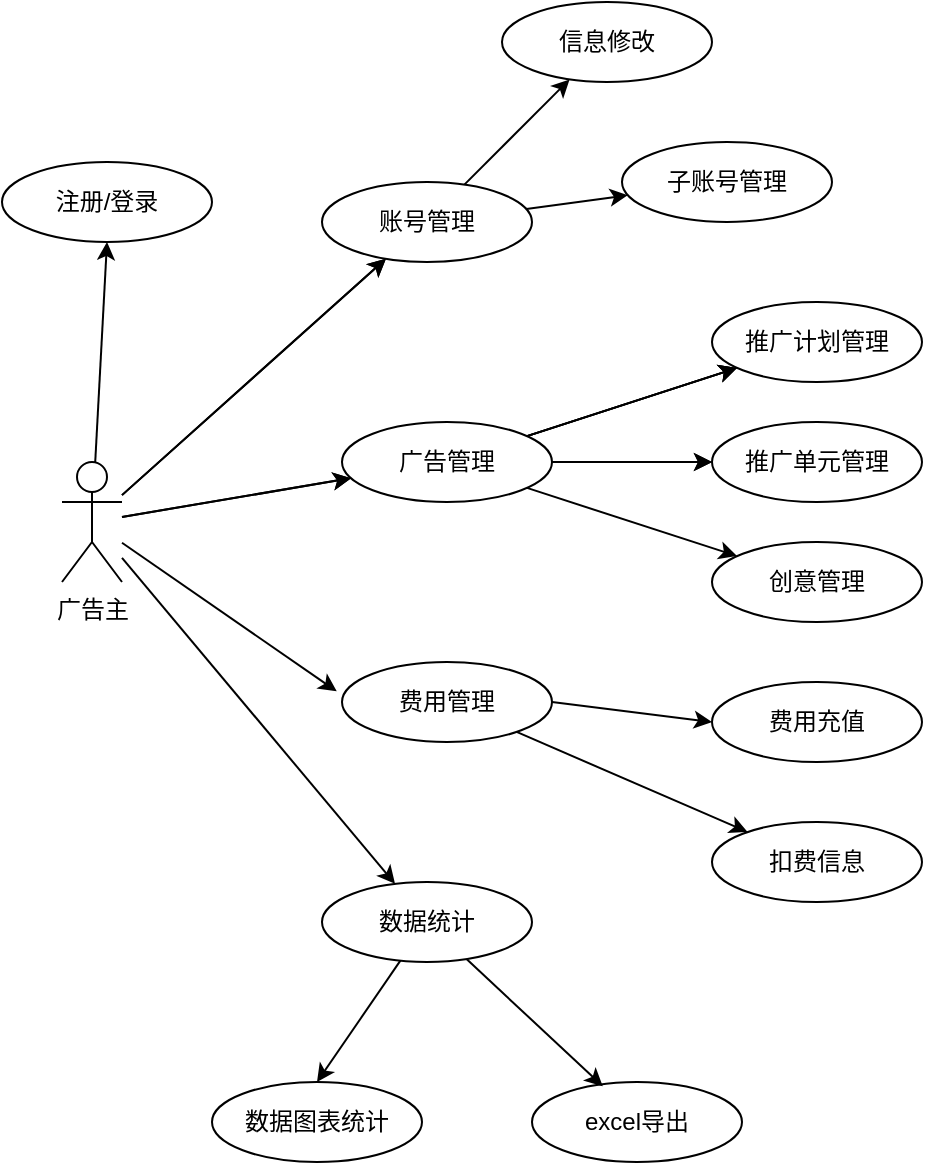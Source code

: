 <mxfile version="16.0.3" type="github">
  <diagram id="FJhuC2eFgf-oeFn7AO8q" name="第 1 页">
    <mxGraphModel dx="981" dy="1682" grid="1" gridSize="10" guides="1" tooltips="1" connect="1" arrows="1" fold="1" page="1" pageScale="1" pageWidth="827" pageHeight="1169" math="0" shadow="0">
      <root>
        <mxCell id="0" />
        <mxCell id="1" parent="0" />
        <mxCell id="cUa09dOFFUTp6RKTz9aB-4" value="" style="rounded=0;orthogonalLoop=1;jettySize=auto;html=1;" parent="1" source="cUa09dOFFUTp6RKTz9aB-1" target="cUa09dOFFUTp6RKTz9aB-3" edge="1">
          <mxGeometry relative="1" as="geometry" />
        </mxCell>
        <mxCell id="cUa09dOFFUTp6RKTz9aB-6" value="" style="edgeStyle=none;rounded=0;orthogonalLoop=1;jettySize=auto;html=1;" parent="1" source="cUa09dOFFUTp6RKTz9aB-1" target="cUa09dOFFUTp6RKTz9aB-3" edge="1">
          <mxGeometry relative="1" as="geometry" />
        </mxCell>
        <mxCell id="cUa09dOFFUTp6RKTz9aB-8" value="" style="edgeStyle=none;rounded=0;orthogonalLoop=1;jettySize=auto;html=1;" parent="1" source="cUa09dOFFUTp6RKTz9aB-1" target="cUa09dOFFUTp6RKTz9aB-7" edge="1">
          <mxGeometry relative="1" as="geometry" />
        </mxCell>
        <mxCell id="zcABNqmIeKitV1Lr5QLJ-26" value="" style="edgeStyle=none;rounded=0;orthogonalLoop=1;jettySize=auto;html=1;" edge="1" parent="1" source="cUa09dOFFUTp6RKTz9aB-1" target="cUa09dOFFUTp6RKTz9aB-7">
          <mxGeometry relative="1" as="geometry" />
        </mxCell>
        <mxCell id="cUa09dOFFUTp6RKTz9aB-1" value="广告主" style="shape=umlActor;verticalLabelPosition=bottom;verticalAlign=top;html=1;" parent="1" vertex="1">
          <mxGeometry x="50" y="190" width="30" height="60" as="geometry" />
        </mxCell>
        <mxCell id="zcABNqmIeKitV1Lr5QLJ-4" value="" style="edgeStyle=none;rounded=0;orthogonalLoop=1;jettySize=auto;html=1;" edge="1" parent="1" source="cUa09dOFFUTp6RKTz9aB-3" target="zcABNqmIeKitV1Lr5QLJ-3">
          <mxGeometry relative="1" as="geometry" />
        </mxCell>
        <mxCell id="zcABNqmIeKitV1Lr5QLJ-6" value="" style="edgeStyle=none;rounded=0;orthogonalLoop=1;jettySize=auto;html=1;" edge="1" parent="1" source="cUa09dOFFUTp6RKTz9aB-3" target="zcABNqmIeKitV1Lr5QLJ-5">
          <mxGeometry relative="1" as="geometry" />
        </mxCell>
        <mxCell id="cUa09dOFFUTp6RKTz9aB-3" value="&lt;span&gt;账号管理&lt;/span&gt;" style="ellipse;whiteSpace=wrap;html=1;verticalAlign=middle;labelPosition=center;verticalLabelPosition=middle;align=center;container=0;" parent="1" vertex="1">
          <mxGeometry x="180" y="50" width="105" height="40" as="geometry" />
        </mxCell>
        <mxCell id="zcABNqmIeKitV1Lr5QLJ-11" value="" style="edgeStyle=none;rounded=0;orthogonalLoop=1;jettySize=auto;html=1;" edge="1" parent="1" source="cUa09dOFFUTp6RKTz9aB-7" target="zcABNqmIeKitV1Lr5QLJ-10">
          <mxGeometry relative="1" as="geometry" />
        </mxCell>
        <mxCell id="zcABNqmIeKitV1Lr5QLJ-12" value="" style="edgeStyle=none;rounded=0;orthogonalLoop=1;jettySize=auto;html=1;" edge="1" parent="1" source="cUa09dOFFUTp6RKTz9aB-7" target="zcABNqmIeKitV1Lr5QLJ-10">
          <mxGeometry relative="1" as="geometry" />
        </mxCell>
        <mxCell id="zcABNqmIeKitV1Lr5QLJ-13" value="" style="edgeStyle=none;rounded=0;orthogonalLoop=1;jettySize=auto;html=1;" edge="1" parent="1" source="cUa09dOFFUTp6RKTz9aB-7" target="zcABNqmIeKitV1Lr5QLJ-10">
          <mxGeometry relative="1" as="geometry" />
        </mxCell>
        <mxCell id="zcABNqmIeKitV1Lr5QLJ-15" value="" style="edgeStyle=none;rounded=0;orthogonalLoop=1;jettySize=auto;html=1;" edge="1" parent="1" source="cUa09dOFFUTp6RKTz9aB-7" target="zcABNqmIeKitV1Lr5QLJ-14">
          <mxGeometry relative="1" as="geometry" />
        </mxCell>
        <mxCell id="zcABNqmIeKitV1Lr5QLJ-16" value="" style="edgeStyle=none;rounded=0;orthogonalLoop=1;jettySize=auto;html=1;" edge="1" parent="1" source="cUa09dOFFUTp6RKTz9aB-7" target="zcABNqmIeKitV1Lr5QLJ-14">
          <mxGeometry relative="1" as="geometry" />
        </mxCell>
        <mxCell id="zcABNqmIeKitV1Lr5QLJ-18" value="" style="edgeStyle=none;rounded=0;orthogonalLoop=1;jettySize=auto;html=1;" edge="1" parent="1" source="cUa09dOFFUTp6RKTz9aB-7" target="zcABNqmIeKitV1Lr5QLJ-17">
          <mxGeometry relative="1" as="geometry" />
        </mxCell>
        <mxCell id="cUa09dOFFUTp6RKTz9aB-7" value="广告管理" style="ellipse;whiteSpace=wrap;html=1;verticalAlign=middle;" parent="1" vertex="1">
          <mxGeometry x="190" y="170" width="105" height="40" as="geometry" />
        </mxCell>
        <mxCell id="zcABNqmIeKitV1Lr5QLJ-37" style="edgeStyle=none;rounded=0;orthogonalLoop=1;jettySize=auto;html=1;exitX=1;exitY=0.5;exitDx=0;exitDy=0;entryX=0;entryY=0.5;entryDx=0;entryDy=0;" edge="1" parent="1" source="cUa09dOFFUTp6RKTz9aB-9" target="zcABNqmIeKitV1Lr5QLJ-35">
          <mxGeometry relative="1" as="geometry" />
        </mxCell>
        <mxCell id="zcABNqmIeKitV1Lr5QLJ-38" style="edgeStyle=none;rounded=0;orthogonalLoop=1;jettySize=auto;html=1;" edge="1" parent="1" source="cUa09dOFFUTp6RKTz9aB-9" target="zcABNqmIeKitV1Lr5QLJ-36">
          <mxGeometry relative="1" as="geometry" />
        </mxCell>
        <mxCell id="cUa09dOFFUTp6RKTz9aB-9" value="费用管理" style="ellipse;whiteSpace=wrap;html=1;verticalAlign=middle;" parent="1" vertex="1">
          <mxGeometry x="190" y="290" width="105" height="40" as="geometry" />
        </mxCell>
        <mxCell id="cUa09dOFFUTp6RKTz9aB-10" value="" style="endArrow=classic;html=1;rounded=0;entryX=-0.025;entryY=0.367;entryDx=0;entryDy=0;entryPerimeter=0;" parent="1" source="cUa09dOFFUTp6RKTz9aB-1" target="cUa09dOFFUTp6RKTz9aB-9" edge="1">
          <mxGeometry width="50" height="50" relative="1" as="geometry">
            <mxPoint x="130" y="180" as="sourcePoint" />
            <mxPoint x="100" y="250" as="targetPoint" />
          </mxGeometry>
        </mxCell>
        <mxCell id="cUa09dOFFUTp6RKTz9aB-11" value="数据统计" style="ellipse;whiteSpace=wrap;html=1;verticalAlign=middle;" parent="1" vertex="1">
          <mxGeometry x="180" y="400" width="105" height="40" as="geometry" />
        </mxCell>
        <mxCell id="cUa09dOFFUTp6RKTz9aB-12" value="" style="endArrow=classic;html=1;rounded=0;" parent="1" source="cUa09dOFFUTp6RKTz9aB-1" target="cUa09dOFFUTp6RKTz9aB-11" edge="1">
          <mxGeometry width="50" height="50" relative="1" as="geometry">
            <mxPoint x="93" y="280.003" as="sourcePoint" />
            <mxPoint x="190" y="368.36" as="targetPoint" />
          </mxGeometry>
        </mxCell>
        <mxCell id="zcABNqmIeKitV1Lr5QLJ-3" value="信息修改" style="ellipse;whiteSpace=wrap;html=1;verticalAlign=middle;labelPosition=center;verticalLabelPosition=middle;align=center;" vertex="1" parent="1">
          <mxGeometry x="270" y="-40" width="105" height="40" as="geometry" />
        </mxCell>
        <mxCell id="zcABNqmIeKitV1Lr5QLJ-5" value="子账号管理" style="ellipse;whiteSpace=wrap;html=1;verticalAlign=middle;labelPosition=center;verticalLabelPosition=middle;align=center;" vertex="1" parent="1">
          <mxGeometry x="330" y="30" width="105" height="40" as="geometry" />
        </mxCell>
        <mxCell id="zcABNqmIeKitV1Lr5QLJ-9" value="" style="endArrow=classic;html=1;rounded=0;entryX=0.5;entryY=1;entryDx=0;entryDy=0;" edge="1" parent="1" source="cUa09dOFFUTp6RKTz9aB-1" target="zcABNqmIeKitV1Lr5QLJ-31">
          <mxGeometry width="50" height="50" relative="1" as="geometry">
            <mxPoint x="40" y="260" as="sourcePoint" />
            <mxPoint x="65" y="80" as="targetPoint" />
          </mxGeometry>
        </mxCell>
        <mxCell id="zcABNqmIeKitV1Lr5QLJ-10" value="推广计划管理" style="ellipse;whiteSpace=wrap;html=1;verticalAlign=middle;" vertex="1" parent="1">
          <mxGeometry x="375" y="110" width="105" height="40" as="geometry" />
        </mxCell>
        <mxCell id="zcABNqmIeKitV1Lr5QLJ-14" value="推广单元管理" style="ellipse;whiteSpace=wrap;html=1;verticalAlign=middle;" vertex="1" parent="1">
          <mxGeometry x="375" y="170" width="105" height="40" as="geometry" />
        </mxCell>
        <mxCell id="zcABNqmIeKitV1Lr5QLJ-17" value="创意管理" style="ellipse;whiteSpace=wrap;html=1;verticalAlign=middle;" vertex="1" parent="1">
          <mxGeometry x="375" y="230" width="105" height="40" as="geometry" />
        </mxCell>
        <mxCell id="zcABNqmIeKitV1Lr5QLJ-31" value="&lt;span&gt;注册/登录&lt;/span&gt;" style="ellipse;whiteSpace=wrap;html=1;verticalAlign=middle;labelPosition=center;verticalLabelPosition=middle;align=center;" vertex="1" parent="1">
          <mxGeometry x="20" y="40" width="105" height="40" as="geometry" />
        </mxCell>
        <mxCell id="zcABNqmIeKitV1Lr5QLJ-35" value="费用充值" style="ellipse;whiteSpace=wrap;html=1;verticalAlign=middle;labelPosition=center;verticalLabelPosition=middle;align=center;" vertex="1" parent="1">
          <mxGeometry x="375" y="300" width="105" height="40" as="geometry" />
        </mxCell>
        <mxCell id="zcABNqmIeKitV1Lr5QLJ-36" value="扣费信息" style="ellipse;whiteSpace=wrap;html=1;verticalAlign=middle;labelPosition=center;verticalLabelPosition=middle;align=center;" vertex="1" parent="1">
          <mxGeometry x="375" y="370" width="105" height="40" as="geometry" />
        </mxCell>
        <mxCell id="zcABNqmIeKitV1Lr5QLJ-39" value="数据图表统计" style="ellipse;whiteSpace=wrap;html=1;verticalAlign=middle;labelPosition=center;verticalLabelPosition=middle;align=center;" vertex="1" parent="1">
          <mxGeometry x="125" y="500" width="105" height="40" as="geometry" />
        </mxCell>
        <mxCell id="zcABNqmIeKitV1Lr5QLJ-40" value="excel导出" style="ellipse;whiteSpace=wrap;html=1;verticalAlign=middle;labelPosition=center;verticalLabelPosition=middle;align=center;" vertex="1" parent="1">
          <mxGeometry x="285" y="500" width="105" height="40" as="geometry" />
        </mxCell>
        <mxCell id="zcABNqmIeKitV1Lr5QLJ-41" value="" style="endArrow=classic;html=1;rounded=0;entryX=0.5;entryY=0;entryDx=0;entryDy=0;" edge="1" parent="1" source="cUa09dOFFUTp6RKTz9aB-11" target="zcABNqmIeKitV1Lr5QLJ-39">
          <mxGeometry width="50" height="50" relative="1" as="geometry">
            <mxPoint x="100" y="500" as="sourcePoint" />
            <mxPoint x="150" y="450" as="targetPoint" />
          </mxGeometry>
        </mxCell>
        <mxCell id="zcABNqmIeKitV1Lr5QLJ-42" value="" style="endArrow=classic;html=1;rounded=0;entryX=0.337;entryY=0.053;entryDx=0;entryDy=0;entryPerimeter=0;" edge="1" parent="1" source="cUa09dOFFUTp6RKTz9aB-11" target="zcABNqmIeKitV1Lr5QLJ-40">
          <mxGeometry width="50" height="50" relative="1" as="geometry">
            <mxPoint x="300" y="500" as="sourcePoint" />
            <mxPoint x="350" y="450" as="targetPoint" />
          </mxGeometry>
        </mxCell>
      </root>
    </mxGraphModel>
  </diagram>
</mxfile>
